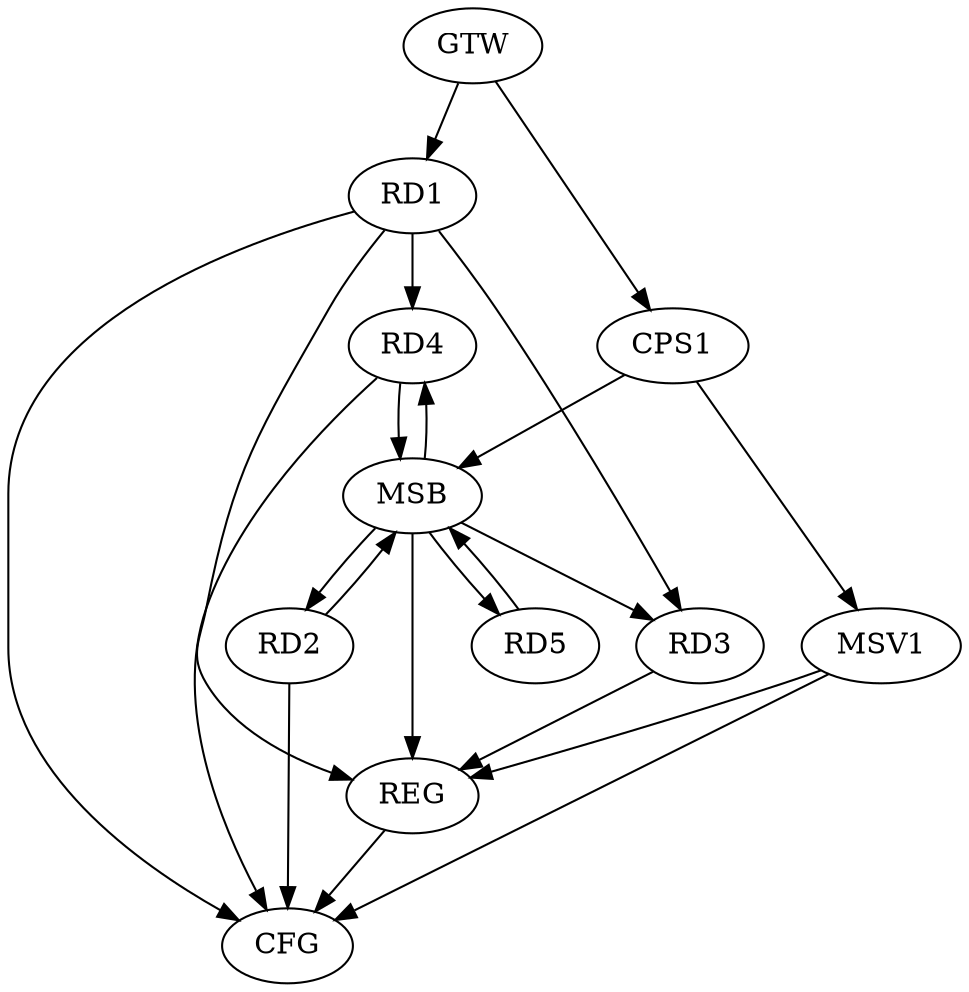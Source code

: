 strict digraph G {
  RD1 [ label="RD1" ];
  RD2 [ label="RD2" ];
  RD3 [ label="RD3" ];
  RD4 [ label="RD4" ];
  RD5 [ label="RD5" ];
  CPS1 [ label="CPS1" ];
  GTW [ label="GTW" ];
  REG [ label="REG" ];
  MSB [ label="MSB" ];
  CFG [ label="CFG" ];
  MSV1 [ label="MSV1" ];
  RD1 -> RD3;
  GTW -> RD1;
  GTW -> CPS1;
  RD1 -> REG;
  RD3 -> REG;
  RD2 -> MSB;
  MSB -> REG;
  RD4 -> MSB;
  RD5 -> MSB;
  CPS1 -> MSB;
  MSB -> RD2;
  MSB -> RD3;
  MSB -> RD4;
  MSB -> RD5;
  RD4 -> CFG;
  RD2 -> CFG;
  REG -> CFG;
  RD1 -> CFG;
  RD1 -> RD4;
  CPS1 -> MSV1;
  MSV1 -> REG;
  MSV1 -> CFG;
}
